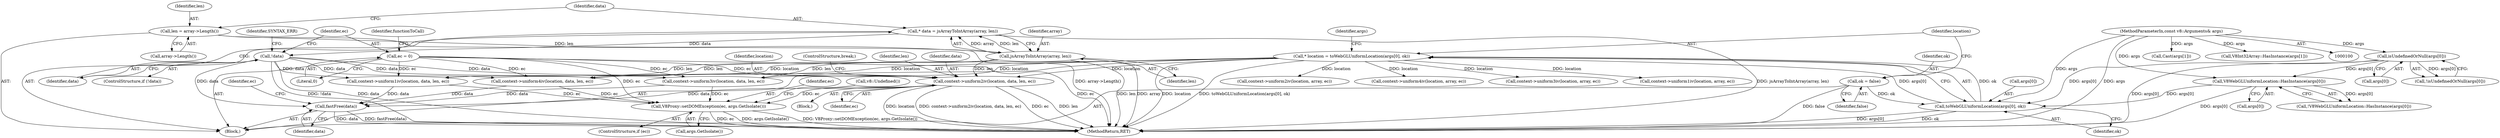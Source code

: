 digraph "0_Chrome_e9372a1bfd3588a80fcf49aa07321f0971dd6091_62@pointer" {
"1000251" [label="(Call,context->uniform2iv(location, data, len, ec))"];
"1000141" [label="(Call,* location = toWebGLUniformLocation(args[0], ok))"];
"1000143" [label="(Call,toWebGLUniformLocation(args[0], ok))"];
"1000128" [label="(Call,V8WebGLUniformLocation::HasInstance(args[0]))"];
"1000123" [label="(Call,isUndefinedOrNull(args[0]))"];
"1000101" [label="(MethodParameterIn,const v8::Arguments& args)"];
"1000137" [label="(Call,ok = false)"];
"1000228" [label="(Call,!data)"];
"1000222" [label="(Call,* data = jsArrayToIntArray(array, len))"];
"1000224" [label="(Call,jsArrayToIntArray(array, len))"];
"1000218" [label="(Call,len = array->Length())"];
"1000237" [label="(Call,ec = 0)"];
"1000274" [label="(Call,fastFree(data))"];
"1000278" [label="(Call,V8Proxy::setDOMException(ec, args.GetIsolate()))"];
"1000222" [label="(Call,* data = jsArrayToIntArray(array, len))"];
"1000213" [label="(Call,Cast(args[1]))"];
"1000283" [label="(MethodReturn,RET)"];
"1000242" [label="(Block,)"];
"1000278" [label="(Call,V8Proxy::setDOMException(ec, args.GetIsolate()))"];
"1000101" [label="(MethodParameterIn,const v8::Arguments& args)"];
"1000171" [label="(Call,context->uniform1iv(location, array, ec))"];
"1000227" [label="(ControlStructure,if (!data))"];
"1000226" [label="(Identifier,len)"];
"1000232" [label="(Identifier,SYNTAX_ERR)"];
"1000124" [label="(Call,args[0])"];
"1000177" [label="(Call,context->uniform2iv(location, array, ec))"];
"1000143" [label="(Call,toWebGLUniformLocation(args[0], ok))"];
"1000229" [label="(Identifier,data)"];
"1000256" [label="(ControlStructure,break;)"];
"1000241" [label="(Identifier,functionToCall)"];
"1000103" [label="(Block,)"];
"1000280" [label="(Call,args.GetIsolate())"];
"1000255" [label="(Identifier,ec)"];
"1000138" [label="(Identifier,ok)"];
"1000189" [label="(Call,context->uniform4iv(location, array, ec))"];
"1000129" [label="(Call,args[0])"];
"1000254" [label="(Identifier,len)"];
"1000258" [label="(Call,context->uniform3iv(location, data, len, ec))"];
"1000265" [label="(Call,context->uniform4iv(location, data, len, ec))"];
"1000224" [label="(Call,jsArrayToIntArray(array, len))"];
"1000253" [label="(Identifier,data)"];
"1000123" [label="(Call,isUndefinedOrNull(args[0]))"];
"1000127" [label="(Call,!V8WebGLUniformLocation::HasInstance(args[0]))"];
"1000147" [label="(Identifier,ok)"];
"1000239" [label="(Literal,0)"];
"1000151" [label="(Identifier,args)"];
"1000244" [label="(Call,context->uniform1iv(location, data, len, ec))"];
"1000219" [label="(Identifier,len)"];
"1000237" [label="(Call,ec = 0)"];
"1000139" [label="(Identifier,false)"];
"1000128" [label="(Call,V8WebGLUniformLocation::HasInstance(args[0]))"];
"1000282" [label="(Call,v8::Undefined())"];
"1000276" [label="(ControlStructure,if (ec))"];
"1000220" [label="(Call,array->Length())"];
"1000238" [label="(Identifier,ec)"];
"1000218" [label="(Call,len = array->Length())"];
"1000142" [label="(Identifier,location)"];
"1000122" [label="(Call,!isUndefinedOrNull(args[0]))"];
"1000149" [label="(Call,V8Int32Array::HasInstance(args[1]))"];
"1000137" [label="(Call,ok = false)"];
"1000279" [label="(Identifier,ec)"];
"1000275" [label="(Identifier,data)"];
"1000274" [label="(Call,fastFree(data))"];
"1000277" [label="(Identifier,ec)"];
"1000251" [label="(Call,context->uniform2iv(location, data, len, ec))"];
"1000252" [label="(Identifier,location)"];
"1000225" [label="(Identifier,array)"];
"1000141" [label="(Call,* location = toWebGLUniformLocation(args[0], ok))"];
"1000144" [label="(Call,args[0])"];
"1000183" [label="(Call,context->uniform3iv(location, array, ec))"];
"1000223" [label="(Identifier,data)"];
"1000228" [label="(Call,!data)"];
"1000251" -> "1000242"  [label="AST: "];
"1000251" -> "1000255"  [label="CFG: "];
"1000252" -> "1000251"  [label="AST: "];
"1000253" -> "1000251"  [label="AST: "];
"1000254" -> "1000251"  [label="AST: "];
"1000255" -> "1000251"  [label="AST: "];
"1000256" -> "1000251"  [label="CFG: "];
"1000251" -> "1000283"  [label="DDG: context->uniform2iv(location, data, len, ec)"];
"1000251" -> "1000283"  [label="DDG: ec"];
"1000251" -> "1000283"  [label="DDG: len"];
"1000251" -> "1000283"  [label="DDG: location"];
"1000141" -> "1000251"  [label="DDG: location"];
"1000228" -> "1000251"  [label="DDG: data"];
"1000224" -> "1000251"  [label="DDG: len"];
"1000237" -> "1000251"  [label="DDG: ec"];
"1000251" -> "1000274"  [label="DDG: data"];
"1000251" -> "1000278"  [label="DDG: ec"];
"1000141" -> "1000103"  [label="AST: "];
"1000141" -> "1000143"  [label="CFG: "];
"1000142" -> "1000141"  [label="AST: "];
"1000143" -> "1000141"  [label="AST: "];
"1000151" -> "1000141"  [label="CFG: "];
"1000141" -> "1000283"  [label="DDG: location"];
"1000141" -> "1000283"  [label="DDG: toWebGLUniformLocation(args[0], ok)"];
"1000143" -> "1000141"  [label="DDG: args[0]"];
"1000143" -> "1000141"  [label="DDG: ok"];
"1000141" -> "1000171"  [label="DDG: location"];
"1000141" -> "1000177"  [label="DDG: location"];
"1000141" -> "1000183"  [label="DDG: location"];
"1000141" -> "1000189"  [label="DDG: location"];
"1000141" -> "1000244"  [label="DDG: location"];
"1000141" -> "1000258"  [label="DDG: location"];
"1000141" -> "1000265"  [label="DDG: location"];
"1000143" -> "1000147"  [label="CFG: "];
"1000144" -> "1000143"  [label="AST: "];
"1000147" -> "1000143"  [label="AST: "];
"1000143" -> "1000283"  [label="DDG: args[0]"];
"1000143" -> "1000283"  [label="DDG: ok"];
"1000128" -> "1000143"  [label="DDG: args[0]"];
"1000123" -> "1000143"  [label="DDG: args[0]"];
"1000101" -> "1000143"  [label="DDG: args"];
"1000137" -> "1000143"  [label="DDG: ok"];
"1000128" -> "1000127"  [label="AST: "];
"1000128" -> "1000129"  [label="CFG: "];
"1000129" -> "1000128"  [label="AST: "];
"1000127" -> "1000128"  [label="CFG: "];
"1000128" -> "1000283"  [label="DDG: args[0]"];
"1000128" -> "1000127"  [label="DDG: args[0]"];
"1000123" -> "1000128"  [label="DDG: args[0]"];
"1000101" -> "1000128"  [label="DDG: args"];
"1000123" -> "1000122"  [label="AST: "];
"1000123" -> "1000124"  [label="CFG: "];
"1000124" -> "1000123"  [label="AST: "];
"1000122" -> "1000123"  [label="CFG: "];
"1000123" -> "1000283"  [label="DDG: args[0]"];
"1000123" -> "1000122"  [label="DDG: args[0]"];
"1000101" -> "1000123"  [label="DDG: args"];
"1000101" -> "1000100"  [label="AST: "];
"1000101" -> "1000283"  [label="DDG: args"];
"1000101" -> "1000149"  [label="DDG: args"];
"1000101" -> "1000213"  [label="DDG: args"];
"1000137" -> "1000103"  [label="AST: "];
"1000137" -> "1000139"  [label="CFG: "];
"1000138" -> "1000137"  [label="AST: "];
"1000139" -> "1000137"  [label="AST: "];
"1000142" -> "1000137"  [label="CFG: "];
"1000137" -> "1000283"  [label="DDG: false"];
"1000228" -> "1000227"  [label="AST: "];
"1000228" -> "1000229"  [label="CFG: "];
"1000229" -> "1000228"  [label="AST: "];
"1000232" -> "1000228"  [label="CFG: "];
"1000238" -> "1000228"  [label="CFG: "];
"1000228" -> "1000283"  [label="DDG: !data"];
"1000228" -> "1000283"  [label="DDG: data"];
"1000222" -> "1000228"  [label="DDG: data"];
"1000228" -> "1000244"  [label="DDG: data"];
"1000228" -> "1000258"  [label="DDG: data"];
"1000228" -> "1000265"  [label="DDG: data"];
"1000228" -> "1000274"  [label="DDG: data"];
"1000222" -> "1000103"  [label="AST: "];
"1000222" -> "1000224"  [label="CFG: "];
"1000223" -> "1000222"  [label="AST: "];
"1000224" -> "1000222"  [label="AST: "];
"1000229" -> "1000222"  [label="CFG: "];
"1000222" -> "1000283"  [label="DDG: jsArrayToIntArray(array, len)"];
"1000224" -> "1000222"  [label="DDG: array"];
"1000224" -> "1000222"  [label="DDG: len"];
"1000224" -> "1000226"  [label="CFG: "];
"1000225" -> "1000224"  [label="AST: "];
"1000226" -> "1000224"  [label="AST: "];
"1000224" -> "1000283"  [label="DDG: array"];
"1000224" -> "1000283"  [label="DDG: len"];
"1000218" -> "1000224"  [label="DDG: len"];
"1000224" -> "1000244"  [label="DDG: len"];
"1000224" -> "1000258"  [label="DDG: len"];
"1000224" -> "1000265"  [label="DDG: len"];
"1000218" -> "1000103"  [label="AST: "];
"1000218" -> "1000220"  [label="CFG: "];
"1000219" -> "1000218"  [label="AST: "];
"1000220" -> "1000218"  [label="AST: "];
"1000223" -> "1000218"  [label="CFG: "];
"1000218" -> "1000283"  [label="DDG: array->Length()"];
"1000237" -> "1000103"  [label="AST: "];
"1000237" -> "1000239"  [label="CFG: "];
"1000238" -> "1000237"  [label="AST: "];
"1000239" -> "1000237"  [label="AST: "];
"1000241" -> "1000237"  [label="CFG: "];
"1000237" -> "1000283"  [label="DDG: ec"];
"1000237" -> "1000244"  [label="DDG: ec"];
"1000237" -> "1000258"  [label="DDG: ec"];
"1000237" -> "1000265"  [label="DDG: ec"];
"1000237" -> "1000278"  [label="DDG: ec"];
"1000274" -> "1000103"  [label="AST: "];
"1000274" -> "1000275"  [label="CFG: "];
"1000275" -> "1000274"  [label="AST: "];
"1000277" -> "1000274"  [label="CFG: "];
"1000274" -> "1000283"  [label="DDG: data"];
"1000274" -> "1000283"  [label="DDG: fastFree(data)"];
"1000258" -> "1000274"  [label="DDG: data"];
"1000244" -> "1000274"  [label="DDG: data"];
"1000265" -> "1000274"  [label="DDG: data"];
"1000278" -> "1000276"  [label="AST: "];
"1000278" -> "1000280"  [label="CFG: "];
"1000279" -> "1000278"  [label="AST: "];
"1000280" -> "1000278"  [label="AST: "];
"1000282" -> "1000278"  [label="CFG: "];
"1000278" -> "1000283"  [label="DDG: args.GetIsolate()"];
"1000278" -> "1000283"  [label="DDG: V8Proxy::setDOMException(ec, args.GetIsolate())"];
"1000278" -> "1000283"  [label="DDG: ec"];
"1000244" -> "1000278"  [label="DDG: ec"];
"1000265" -> "1000278"  [label="DDG: ec"];
"1000258" -> "1000278"  [label="DDG: ec"];
}
